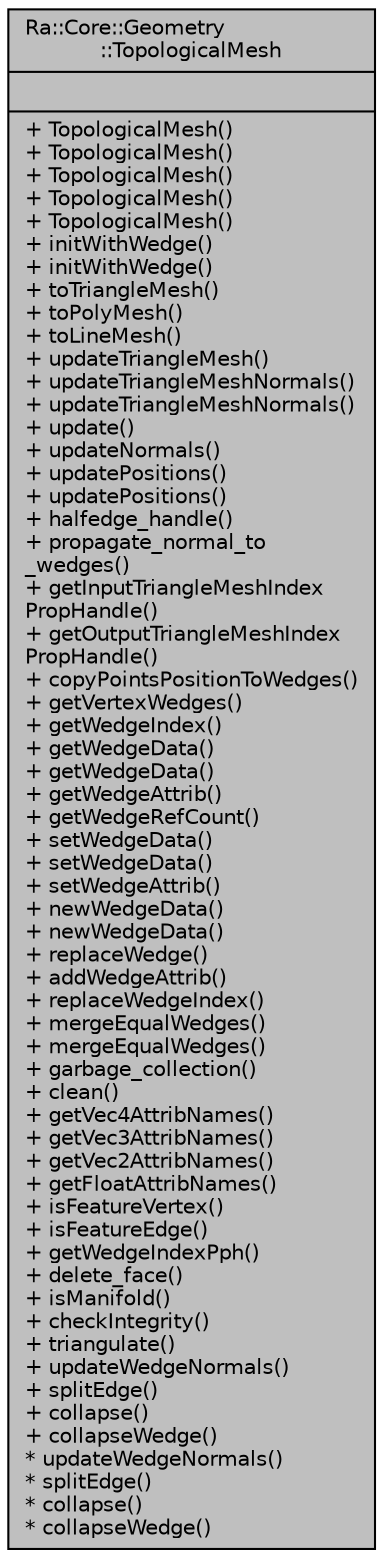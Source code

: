 digraph "Ra::Core::Geometry::TopologicalMesh"
{
 // INTERACTIVE_SVG=YES
 // LATEX_PDF_SIZE
  edge [fontname="Helvetica",fontsize="10",labelfontname="Helvetica",labelfontsize="10"];
  node [fontname="Helvetica",fontsize="10",shape=record];
  Node1 [label="{Ra::Core::Geometry\l::TopologicalMesh\n||+ TopologicalMesh()\l+ TopologicalMesh()\l+ TopologicalMesh()\l+ TopologicalMesh()\l+ TopologicalMesh()\l+ initWithWedge()\l+ initWithWedge()\l+ toTriangleMesh()\l+ toPolyMesh()\l+ toLineMesh()\l+ updateTriangleMesh()\l+ updateTriangleMeshNormals()\l+ updateTriangleMeshNormals()\l+ update()\l+ updateNormals()\l+ updatePositions()\l+ updatePositions()\l+ halfedge_handle()\l+ propagate_normal_to\l_wedges()\l+ getInputTriangleMeshIndex\lPropHandle()\l+ getOutputTriangleMeshIndex\lPropHandle()\l+ copyPointsPositionToWedges()\l+ getVertexWedges()\l+ getWedgeIndex()\l+ getWedgeData()\l+ getWedgeData()\l+ getWedgeAttrib()\l+ getWedgeRefCount()\l+ setWedgeData()\l+ setWedgeData()\l+ setWedgeAttrib()\l+ newWedgeData()\l+ newWedgeData()\l+ replaceWedge()\l+ addWedgeAttrib()\l+ replaceWedgeIndex()\l+ mergeEqualWedges()\l+ mergeEqualWedges()\l+ garbage_collection()\l+ clean()\l+ getVec4AttribNames()\l+ getVec3AttribNames()\l+ getVec2AttribNames()\l+ getFloatAttribNames()\l+ isFeatureVertex()\l+ isFeatureEdge()\l+ getWedgeIndexPph()\l+ delete_face()\l+ isManifold()\l+ checkIntegrity()\l+ triangulate()\l+ updateWedgeNormals()\l+ splitEdge()\l+ collapse()\l+ collapseWedge()\l* updateWedgeNormals()\l* splitEdge()\l* collapse()\l* collapseWedge()\l}",height=0.2,width=0.4,color="black", fillcolor="grey75", style="filled", fontcolor="black",tooltip=" "];
}
